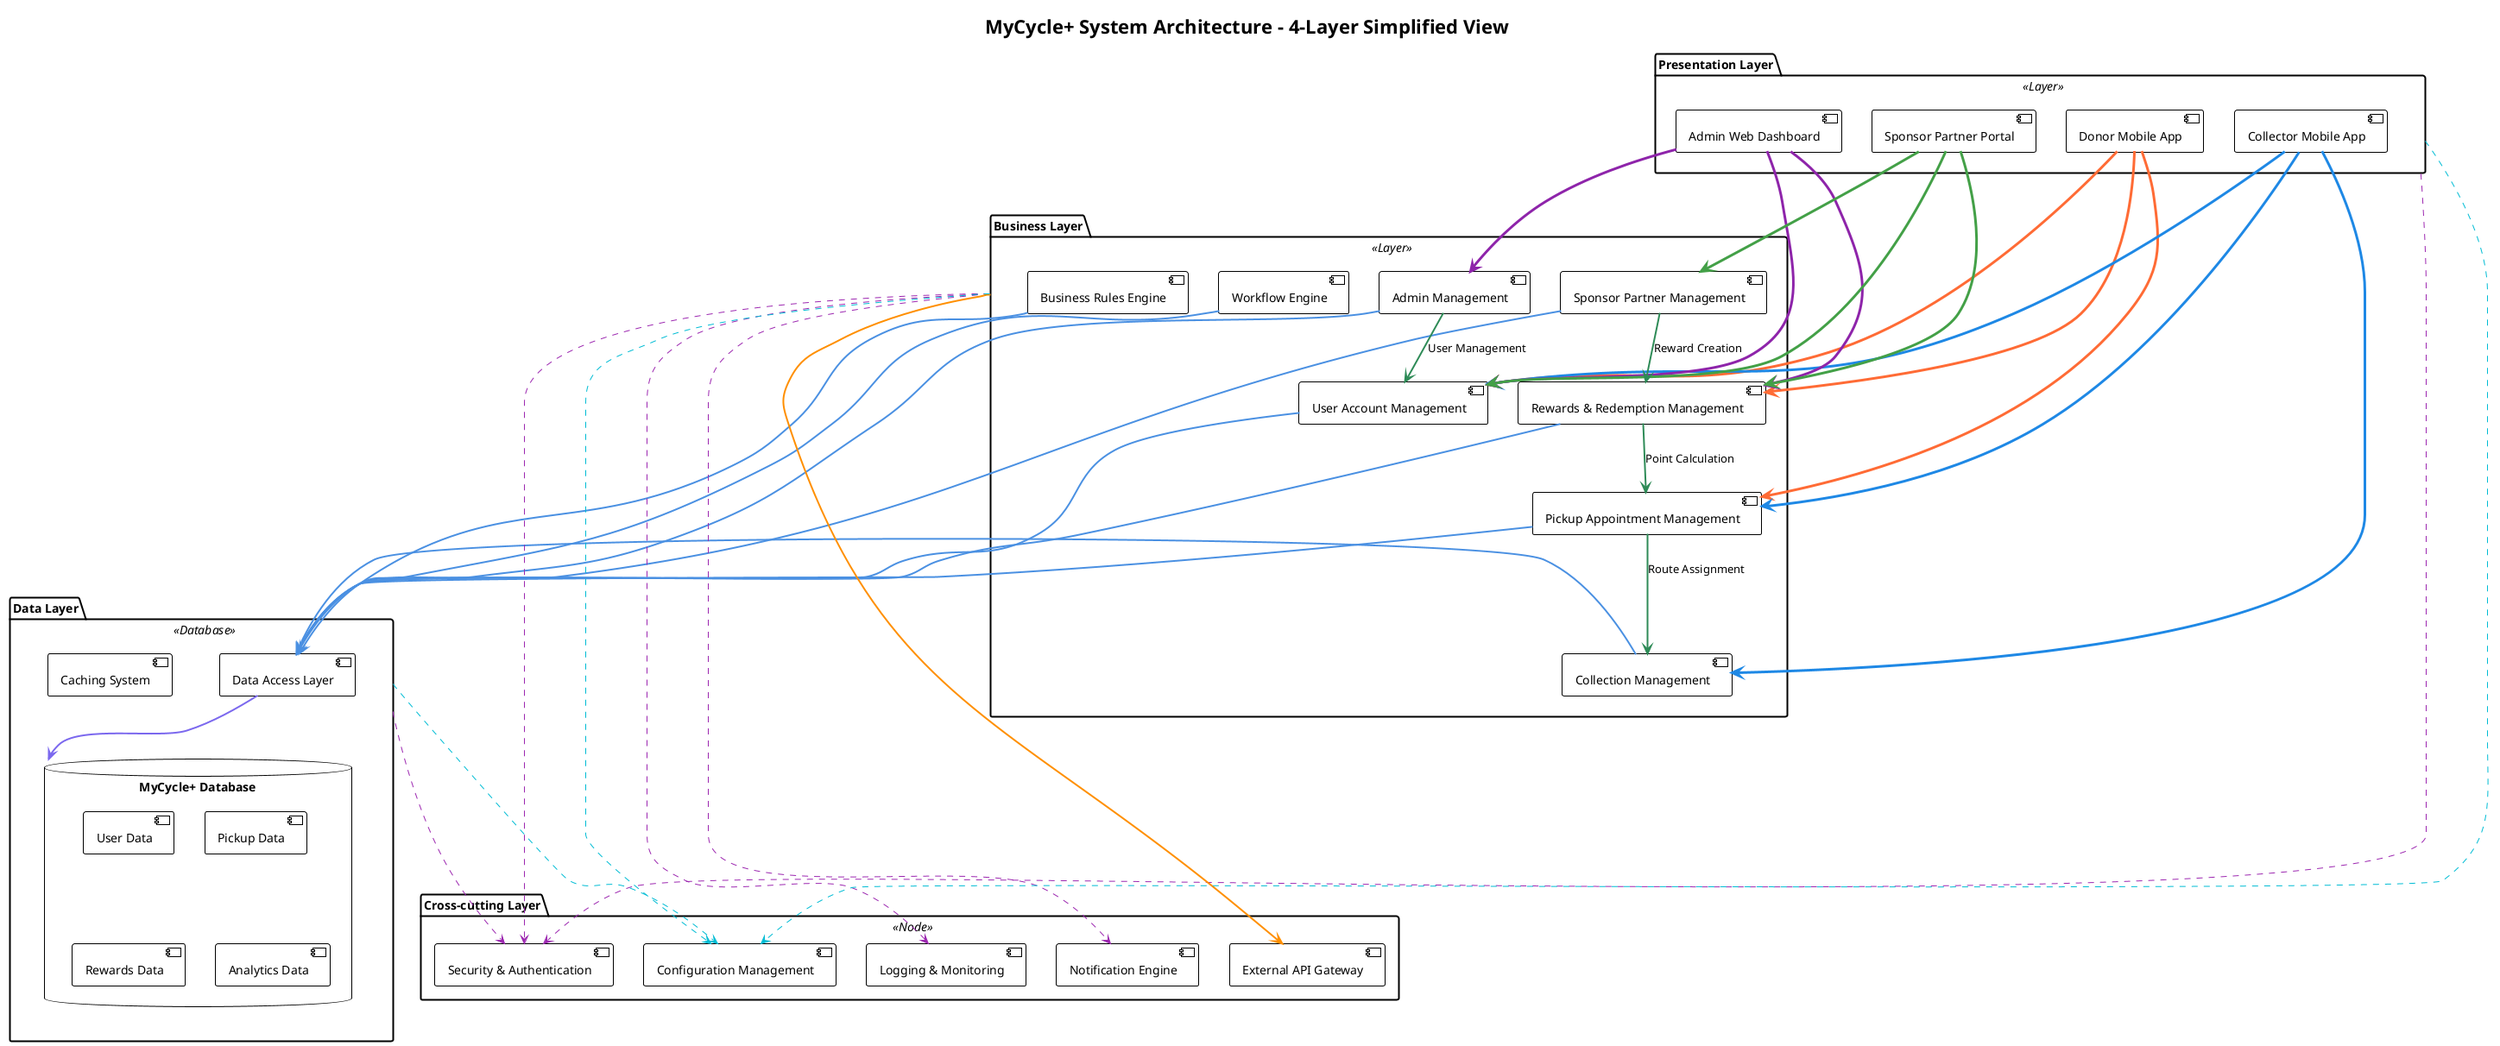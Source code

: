 @startuml MyCycle_Plus_Package_Diagram_Simple
!theme plain
title MyCycle+ System Architecture - 4-Layer Simplified View

' ================================
' STYLING FOR BETTER VISIBILITY
' ================================
skinparam ArrowThickness 2
skinparam ArrowColor #2E8B57
skinparam packageBorderThickness 2
skinparam componentBorderThickness 1
skinparam shadowing false

' ================================
' PRESENTATION LAYER
' ================================
package "Presentation Layer" as PresentationLayer <<Layer>> {
    component [Donor Mobile App] as DonorApp
    component [Collector Mobile App] as CollectorApp
    component [Admin Web Dashboard] as AdminWeb
    component [Sponsor Partner Portal] as SponsorWeb
}

' ================================
' BUSINESS LAYER
' ================================
package "Business Layer" as BusinessLayer <<Layer>> {
    component [User Account Management] as UserAccount
    component [Pickup Appointment Management] as PickupAppointment
    component [Collection Management] as Collection
    component [Rewards & Redemption Management] as Rewards
    component [Admin Management] as Admin
    component [Sponsor Partner Management] as SponsorPartner
    component [Business Rules Engine] as BusinessRules
    component [Workflow Engine] as WorkflowEngine
}

' ================================
' DATA LAYER
' ================================
package "Data Layer" as DataLayer <<Database>> {
    database "MyCycle+ Database" as MainDB {
        component [User Data]
        component [Pickup Data]
        component [Rewards Data]
        component [Analytics Data]
    }
    component [Data Access Layer] as DataAccess
    component [Caching System] as CacheSystem
}

' ================================
' CROSS-CUTTING LAYER
' ================================
package "Cross-cutting Layer" as CrossCuttingLayer <<Node>> {
    component [Security & Authentication] as Security
    component [Logging & Monitoring] as Logging
    component [Notification Engine] as Notification
    component [External API Gateway] as APIGateway
    component [Configuration Management] as Configuration
}

' ================================
' PRESENTATION TO BUSINESS DEPENDENCIES
' ================================
DonorApp -[#FF6B35,thickness=3]-> UserAccount
DonorApp -[#FF6B35,thickness=3]-> PickupAppointment
DonorApp -[#FF6B35,thickness=3]-> Rewards

CollectorApp -[#1E88E5,thickness=3]-> UserAccount
CollectorApp -[#1E88E5,thickness=3]-> Collection
CollectorApp -[#1E88E5,thickness=3]-> PickupAppointment

AdminWeb -[#8E24AA,thickness=3]-> UserAccount
AdminWeb -[#8E24AA,thickness=3]-> Admin
AdminWeb -[#8E24AA,thickness=3]-> Rewards

SponsorWeb -[#43A047,thickness=3]-> UserAccount
SponsorWeb -[#43A047,thickness=3]-> SponsorPartner
SponsorWeb -[#43A047,thickness=3]-> Rewards

' ================================
' BUSINESS TO DATA DEPENDENCIES
' ================================
UserAccount -[#4A90E2,thickness=2]-> DataAccess
PickupAppointment -[#4A90E2,thickness=2]-> DataAccess
Collection -[#4A90E2,thickness=2]-> DataAccess
Rewards -[#4A90E2,thickness=2]-> DataAccess
Admin -[#4A90E2,thickness=2]-> DataAccess
SponsorPartner -[#4A90E2,thickness=2]-> DataAccess

BusinessRules -[#4A90E2,thickness=2]-> DataAccess
WorkflowEngine -[#4A90E2,thickness=2]-> DataAccess

' ================================
' DATA ACCESS TO DATABASE
' ================================
DataAccess -[#7B68EE,thickness=2]-> MainDB

' ================================
' CROSS-CUTTING DEPENDENCIES
' ================================
' All layers use cross-cutting services
PresentationLayer ..[#9C27B0,thickness=1]-> Security
BusinessLayer ..[#9C27B0,thickness=1]-> Security
BusinessLayer ..[#9C27B0,thickness=1]-> Logging
BusinessLayer ..[#9C27B0,thickness=1]-> Notification
DataLayer ..[#9C27B0,thickness=1]-> Security

' External integrations through API Gateway
BusinessLayer -[#FF8F00,thickness=2]-> APIGateway

' Configuration used by all layers
PresentationLayer ..[#00BCD4,thickness=1]-> Configuration
BusinessLayer ..[#00BCD4,thickness=1]-> Configuration
DataLayer ..[#00BCD4,thickness=1]-> Configuration

' ================================
' INTER-BUSINESS LAYER DEPENDENCIES
' ================================
PickupAppointment -[#2E8B57,thickness=2]-> Collection : "Route Assignment"
Rewards -[#2E8B57,thickness=2]-> PickupAppointment : "Point Calculation"
Admin -[#2E8B57,thickness=2]-> UserAccount : "User Management"
SponsorPartner -[#2E8B57,thickness=2]-> Rewards : "Reward Creation"

@enduml 